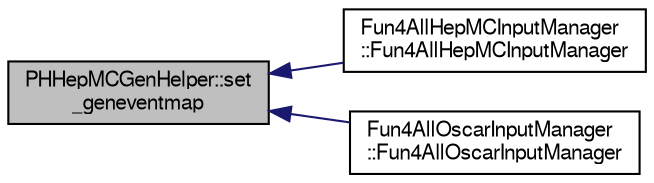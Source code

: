 digraph "PHHepMCGenHelper::set_geneventmap"
{
  bgcolor="transparent";
  edge [fontname="FreeSans",fontsize="10",labelfontname="FreeSans",labelfontsize="10"];
  node [fontname="FreeSans",fontsize="10",shape=record];
  rankdir="LR";
  Node1 [label="PHHepMCGenHelper::set\l_geneventmap",height=0.2,width=0.4,color="black", fillcolor="grey75", style="filled" fontcolor="black"];
  Node1 -> Node2 [dir="back",color="midnightblue",fontsize="10",style="solid",fontname="FreeSans"];
  Node2 [label="Fun4AllHepMCInputManager\l::Fun4AllHepMCInputManager",height=0.2,width=0.4,color="black",URL="$d6/d6f/classFun4AllHepMCInputManager.html#ab49f9d3e9950f49dfe1323ac466e2021"];
  Node1 -> Node3 [dir="back",color="midnightblue",fontsize="10",style="solid",fontname="FreeSans"];
  Node3 [label="Fun4AllOscarInputManager\l::Fun4AllOscarInputManager",height=0.2,width=0.4,color="black",URL="$db/d1f/classFun4AllOscarInputManager.html#a6eba24090795ccb027a1dedc87db1a85"];
}
